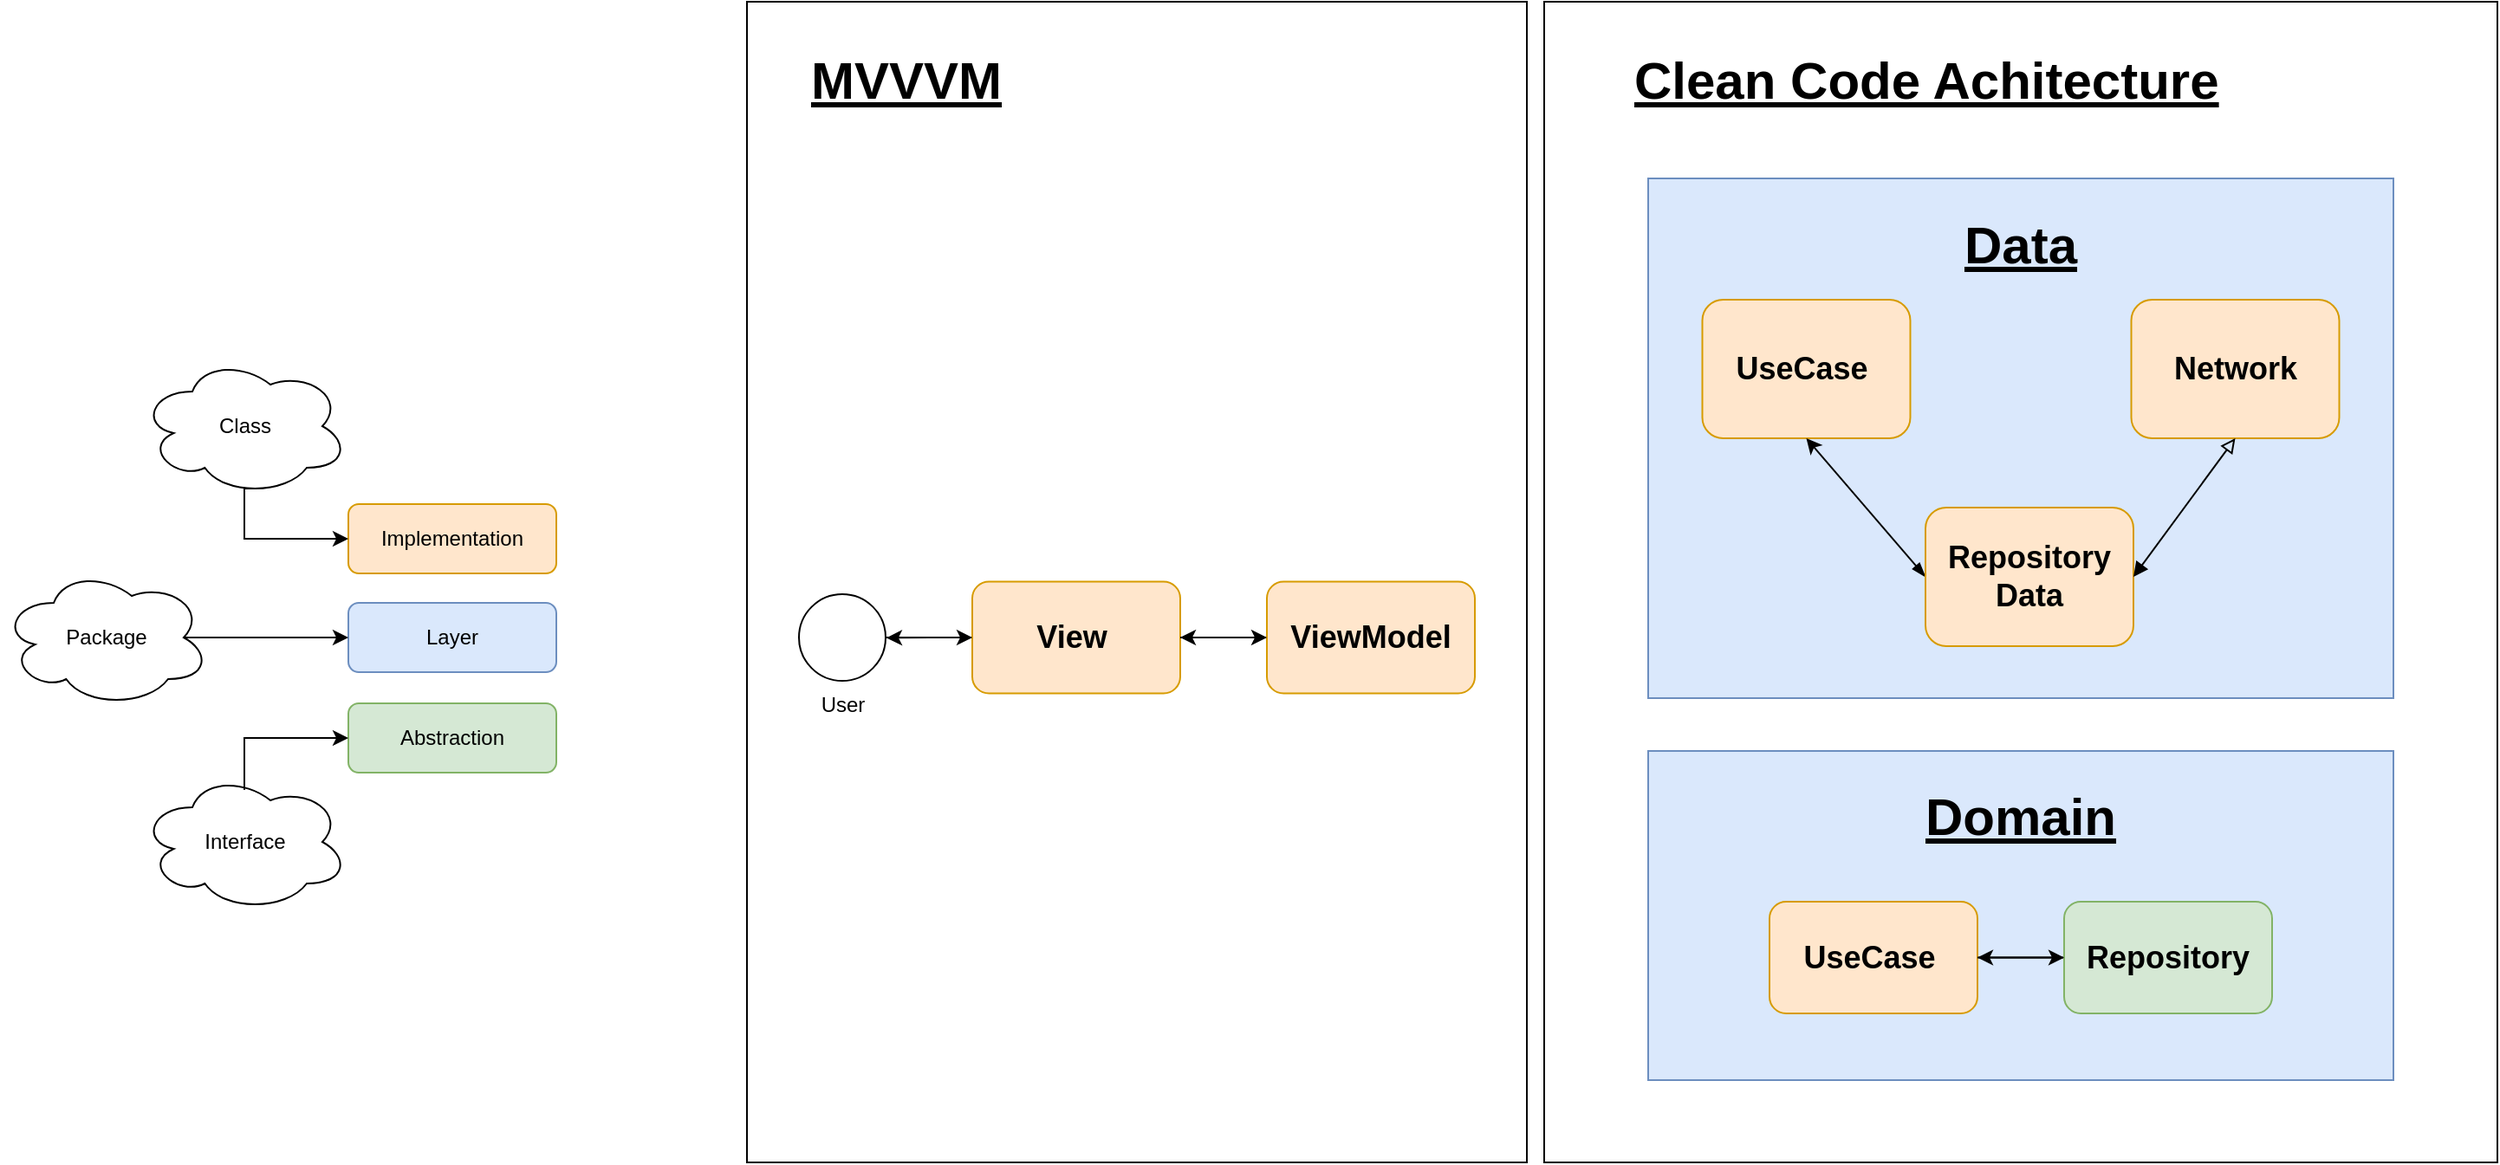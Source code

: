 <mxfile version="16.5.6" type="github">
  <diagram name="Page-1" id="2a216829-ef6e-dabb-86c1-c78162f3ba2b">
    <mxGraphModel dx="2926" dy="1042" grid="1" gridSize="10" guides="1" tooltips="1" connect="1" arrows="1" fold="1" page="1" pageScale="1" pageWidth="850" pageHeight="1100" background="none" math="0" shadow="0">
      <root>
        <mxCell id="0" />
        <mxCell id="1" parent="0" />
        <mxCell id="JXV3cBEJmrFiYTBz7ml--83" value="" style="rounded=0;whiteSpace=wrap;html=1;fontSize=30;" vertex="1" parent="1">
          <mxGeometry x="390" y="220" width="450" height="670" as="geometry" />
        </mxCell>
        <mxCell id="JXV3cBEJmrFiYTBz7ml--81" value="" style="rounded=0;whiteSpace=wrap;html=1;fontSize=30;" vertex="1" parent="1">
          <mxGeometry x="850" y="220" width="550" height="670" as="geometry" />
        </mxCell>
        <mxCell id="JXV3cBEJmrFiYTBz7ml--18" value="" style="ellipse;shape=cloud;whiteSpace=wrap;html=1;" vertex="1" parent="1">
          <mxGeometry x="40" y="665" width="120" height="80" as="geometry" />
        </mxCell>
        <mxCell id="JXV3cBEJmrFiYTBz7ml--2" value="Implementation" style="shape=ext;rounded=1;html=1;whiteSpace=wrap;fillColor=#ffe6cc;strokeColor=#d79b00;" vertex="1" parent="1">
          <mxGeometry x="160" y="510" width="120" height="40" as="geometry" />
        </mxCell>
        <mxCell id="JXV3cBEJmrFiYTBz7ml--3" value="Abstraction" style="shape=ext;rounded=1;html=1;whiteSpace=wrap;fillColor=#d5e8d4;strokeColor=#82b366;" vertex="1" parent="1">
          <mxGeometry x="160" y="625" width="120" height="40" as="geometry" />
        </mxCell>
        <mxCell id="JXV3cBEJmrFiYTBz7ml--9" value="" style="edgeStyle=orthogonalEdgeStyle;rounded=0;orthogonalLoop=1;jettySize=auto;html=1;entryX=0;entryY=0.5;entryDx=0;entryDy=0;exitX=0.55;exitY=0.95;exitDx=0;exitDy=0;exitPerimeter=0;" edge="1" parent="1" source="JXV3cBEJmrFiYTBz7ml--17" target="JXV3cBEJmrFiYTBz7ml--2">
          <mxGeometry relative="1" as="geometry">
            <mxPoint x="245" y="460" as="sourcePoint" />
            <mxPoint x="170" y="550" as="targetPoint" />
            <Array as="points">
              <mxPoint x="100" y="501" />
              <mxPoint x="100" y="530" />
              <mxPoint x="160" y="530" />
            </Array>
          </mxGeometry>
        </mxCell>
        <mxCell id="JXV3cBEJmrFiYTBz7ml--5" value="Interface" style="text;html=1;align=center;verticalAlign=middle;resizable=0;points=[];autosize=1;strokeColor=none;fillColor=none;" vertex="1" parent="1">
          <mxGeometry x="70" y="695" width="60" height="20" as="geometry" />
        </mxCell>
        <mxCell id="JXV3cBEJmrFiYTBz7ml--11" value="" style="edgeStyle=orthogonalEdgeStyle;rounded=0;orthogonalLoop=1;jettySize=auto;html=1;entryX=0;entryY=0.5;entryDx=0;entryDy=0;exitX=0.5;exitY=0.125;exitDx=0;exitDy=0;exitPerimeter=0;" edge="1" parent="1" source="JXV3cBEJmrFiYTBz7ml--18" target="JXV3cBEJmrFiYTBz7ml--3">
          <mxGeometry relative="1" as="geometry">
            <mxPoint x="128" y="624" as="sourcePoint" />
            <mxPoint x="168" y="624" as="targetPoint" />
            <Array as="points" />
          </mxGeometry>
        </mxCell>
        <mxCell id="JXV3cBEJmrFiYTBz7ml--17" value="" style="ellipse;shape=cloud;whiteSpace=wrap;html=1;" vertex="1" parent="1">
          <mxGeometry x="40" y="425" width="120" height="80" as="geometry" />
        </mxCell>
        <mxCell id="JXV3cBEJmrFiYTBz7ml--14" value="Class" style="text;html=1;align=center;verticalAlign=middle;resizable=0;points=[];autosize=1;strokeColor=none;fillColor=none;" vertex="1" parent="1">
          <mxGeometry x="75" y="455" width="50" height="20" as="geometry" />
        </mxCell>
        <mxCell id="JXV3cBEJmrFiYTBz7ml--23" value="" style="ellipse;shape=cloud;whiteSpace=wrap;html=1;" vertex="1" parent="1">
          <mxGeometry x="-40" y="547" width="120" height="80" as="geometry" />
        </mxCell>
        <mxCell id="JXV3cBEJmrFiYTBz7ml--24" value="Layer" style="shape=ext;rounded=1;html=1;whiteSpace=wrap;fillColor=#dae8fc;strokeColor=#6c8ebf;" vertex="1" parent="1">
          <mxGeometry x="160" y="567" width="120" height="40" as="geometry" />
        </mxCell>
        <mxCell id="JXV3cBEJmrFiYTBz7ml--25" value="Package" style="text;html=1;align=center;verticalAlign=middle;resizable=0;points=[];autosize=1;strokeColor=none;fillColor=none;" vertex="1" parent="1">
          <mxGeometry x="-10" y="577" width="60" height="20" as="geometry" />
        </mxCell>
        <mxCell id="JXV3cBEJmrFiYTBz7ml--26" value="" style="edgeStyle=orthogonalEdgeStyle;rounded=0;orthogonalLoop=1;jettySize=auto;html=1;entryX=0;entryY=0.5;entryDx=0;entryDy=0;exitX=0.875;exitY=0.5;exitDx=0;exitDy=0;exitPerimeter=0;" edge="1" parent="1" source="JXV3cBEJmrFiYTBz7ml--23" target="JXV3cBEJmrFiYTBz7ml--24">
          <mxGeometry relative="1" as="geometry">
            <mxPoint x="128" y="566" as="sourcePoint" />
            <mxPoint x="168" y="566" as="targetPoint" />
            <Array as="points" />
          </mxGeometry>
        </mxCell>
        <mxCell id="7a84cebc1def654-1" value="User" style="shape=mxgraph.bpmn.shape;html=1;verticalLabelPosition=bottom;labelBackgroundColor=#ffffff;verticalAlign=top;perimeter=ellipsePerimeter;outline=standard;symbol=general;direction=west;" parent="1" vertex="1">
          <mxGeometry x="420" y="562" width="50" height="50" as="geometry" />
        </mxCell>
        <mxCell id="JXV3cBEJmrFiYTBz7ml--20" style="edgeStyle=orthogonalEdgeStyle;rounded=0;orthogonalLoop=1;jettySize=auto;html=1;exitX=0;exitY=0.5;exitDx=0;exitDy=0;" edge="1" parent="1" source="7a84cebc1def654-2">
          <mxGeometry relative="1" as="geometry">
            <mxPoint x="470.5" y="587.25" as="targetPoint" />
          </mxGeometry>
        </mxCell>
        <mxCell id="7a84cebc1def654-2" value="&lt;font style=&quot;font-size: 18px&quot;&gt;&lt;b&gt;View&amp;nbsp;&lt;/b&gt;&lt;/font&gt;" style="shape=ext;rounded=1;html=1;whiteSpace=wrap;fillColor=#ffe6cc;strokeColor=#d79b00;" parent="1" vertex="1">
          <mxGeometry x="520" y="554.75" width="120" height="64.5" as="geometry" />
        </mxCell>
        <mxCell id="JXV3cBEJmrFiYTBz7ml--19" style="edgeStyle=orthogonalEdgeStyle;rounded=0;orthogonalLoop=1;jettySize=auto;html=1;exitX=0;exitY=0.5;exitDx=0;exitDy=0;entryX=1;entryY=0.5;entryDx=0;entryDy=0;" edge="1" parent="1" source="7a84cebc1def654-3" target="7a84cebc1def654-2">
          <mxGeometry relative="1" as="geometry" />
        </mxCell>
        <mxCell id="7a84cebc1def654-3" value="&lt;font style=&quot;font-size: 18px&quot;&gt;&lt;b&gt;ViewModel&lt;/b&gt;&lt;/font&gt;" style="shape=ext;rounded=1;html=1;whiteSpace=wrap;fillColor=#ffe6cc;strokeColor=#d79b00;" parent="1" vertex="1">
          <mxGeometry x="690" y="554.75" width="120" height="64.5" as="geometry" />
        </mxCell>
        <mxCell id="7a84cebc1def654-36" style="edgeStyle=orthogonalEdgeStyle;rounded=0;html=1;jettySize=auto;orthogonalLoop=1;" parent="1" source="7a84cebc1def654-1" target="7a84cebc1def654-2" edge="1">
          <mxGeometry relative="1" as="geometry" />
        </mxCell>
        <mxCell id="7a84cebc1def654-39" style="edgeStyle=orthogonalEdgeStyle;rounded=0;html=1;jettySize=auto;orthogonalLoop=1;" parent="1" source="7a84cebc1def654-2" target="7a84cebc1def654-3" edge="1">
          <mxGeometry relative="1" as="geometry" />
        </mxCell>
        <mxCell id="JXV3cBEJmrFiYTBz7ml--39" value="" style="rounded=0;whiteSpace=wrap;html=1;fillColor=#dae8fc;strokeColor=#6c8ebf;" vertex="1" parent="1">
          <mxGeometry x="910" y="652.5" width="430" height="190" as="geometry" />
        </mxCell>
        <mxCell id="JXV3cBEJmrFiYTBz7ml--42" value="&lt;font&gt;&lt;b&gt;&lt;font style=&quot;font-size: 18px&quot;&gt;UseCase&lt;/font&gt;&lt;span style=&quot;font-size: 16px&quot;&gt;&amp;nbsp;&lt;/span&gt;&lt;/b&gt;&lt;/font&gt;" style="shape=ext;rounded=1;html=1;whiteSpace=wrap;fillColor=#ffe6cc;strokeColor=#d79b00;" vertex="1" parent="1">
          <mxGeometry x="980" y="739.5" width="120" height="64.5" as="geometry" />
        </mxCell>
        <mxCell id="JXV3cBEJmrFiYTBz7ml--43" style="edgeStyle=orthogonalEdgeStyle;rounded=0;orthogonalLoop=1;jettySize=auto;html=1;exitX=0;exitY=0.5;exitDx=0;exitDy=0;entryX=1;entryY=0.5;entryDx=0;entryDy=0;" edge="1" parent="1" source="JXV3cBEJmrFiYTBz7ml--44" target="JXV3cBEJmrFiYTBz7ml--42">
          <mxGeometry relative="1" as="geometry" />
        </mxCell>
        <mxCell id="JXV3cBEJmrFiYTBz7ml--44" value="&lt;font style=&quot;font-size: 18px&quot;&gt;&lt;b&gt;Repository&lt;/b&gt;&lt;/font&gt;" style="shape=ext;rounded=1;html=1;whiteSpace=wrap;fillColor=#d5e8d4;strokeColor=#82b366;" vertex="1" parent="1">
          <mxGeometry x="1150" y="739.5" width="120" height="64.5" as="geometry" />
        </mxCell>
        <mxCell id="JXV3cBEJmrFiYTBz7ml--46" style="edgeStyle=orthogonalEdgeStyle;rounded=0;html=1;jettySize=auto;orthogonalLoop=1;" edge="1" parent="1" source="JXV3cBEJmrFiYTBz7ml--42" target="JXV3cBEJmrFiYTBz7ml--44">
          <mxGeometry relative="1" as="geometry" />
        </mxCell>
        <mxCell id="JXV3cBEJmrFiYTBz7ml--65" value="" style="rounded=0;whiteSpace=wrap;html=1;fillColor=#dae8fc;strokeColor=#6c8ebf;" vertex="1" parent="1">
          <mxGeometry x="910" y="322" width="430" height="300" as="geometry" />
        </mxCell>
        <mxCell id="JXV3cBEJmrFiYTBz7ml--66" value="&lt;font&gt;&lt;b&gt;&lt;font style=&quot;font-size: 18px&quot;&gt;UseCase&lt;/font&gt;&lt;span style=&quot;font-size: 16px&quot;&gt;&amp;nbsp;&lt;/span&gt;&lt;/b&gt;&lt;/font&gt;" style="shape=ext;rounded=1;html=1;whiteSpace=wrap;fillColor=#ffe6cc;strokeColor=#d79b00;" vertex="1" parent="1">
          <mxGeometry x="941.25" y="392" width="120" height="80" as="geometry" />
        </mxCell>
        <mxCell id="JXV3cBEJmrFiYTBz7ml--67" style="rounded=0;orthogonalLoop=1;jettySize=auto;html=1;exitX=0;exitY=0.5;exitDx=0;exitDy=0;entryX=0.5;entryY=1;entryDx=0;entryDy=0;startArrow=blockThin;startFill=1;" edge="1" parent="1" source="JXV3cBEJmrFiYTBz7ml--68" target="JXV3cBEJmrFiYTBz7ml--66">
          <mxGeometry relative="1" as="geometry" />
        </mxCell>
        <mxCell id="JXV3cBEJmrFiYTBz7ml--68" value="&lt;font style=&quot;font-size: 18px&quot;&gt;&lt;b&gt;Repository&lt;br&gt;Data&lt;br&gt;&lt;/b&gt;&lt;/font&gt;" style="shape=ext;rounded=1;html=1;whiteSpace=wrap;fillColor=#ffe6cc;strokeColor=#d79b00;" vertex="1" parent="1">
          <mxGeometry x="1070" y="512" width="120" height="80" as="geometry" />
        </mxCell>
        <mxCell id="JXV3cBEJmrFiYTBz7ml--71" value="&lt;span style=&quot;font-size: 18px&quot;&gt;&lt;b&gt;Network&lt;/b&gt;&lt;/span&gt;" style="shape=ext;rounded=1;html=1;whiteSpace=wrap;fillColor=#ffe6cc;strokeColor=#d79b00;" vertex="1" parent="1">
          <mxGeometry x="1188.75" y="392" width="120" height="80" as="geometry" />
        </mxCell>
        <mxCell id="JXV3cBEJmrFiYTBz7ml--76" style="rounded=0;orthogonalLoop=1;jettySize=auto;html=1;entryX=0.5;entryY=1;entryDx=0;entryDy=0;exitX=1;exitY=0.5;exitDx=0;exitDy=0;endArrow=block;endFill=0;startArrow=block;" edge="1" parent="1" source="JXV3cBEJmrFiYTBz7ml--68" target="JXV3cBEJmrFiYTBz7ml--71">
          <mxGeometry relative="1" as="geometry">
            <mxPoint x="1180" y="552" as="sourcePoint" />
            <mxPoint x="1015" y="412.0" as="targetPoint" />
          </mxGeometry>
        </mxCell>
        <mxCell id="JXV3cBEJmrFiYTBz7ml--78" value="&lt;font size=&quot;1&quot;&gt;&lt;b&gt;&lt;u style=&quot;font-size: 30px&quot;&gt;Data&lt;/u&gt;&lt;/b&gt;&lt;/font&gt;" style="text;html=1;strokeColor=none;fillColor=none;align=center;verticalAlign=middle;whiteSpace=wrap;rounded=0;fontSize=18;" vertex="1" parent="1">
          <mxGeometry x="1095" y="344.5" width="60" height="30" as="geometry" />
        </mxCell>
        <mxCell id="JXV3cBEJmrFiYTBz7ml--80" value="&lt;font size=&quot;1&quot;&gt;&lt;b&gt;&lt;u style=&quot;font-size: 30px&quot;&gt;Domain&lt;/u&gt;&lt;/b&gt;&lt;/font&gt;" style="text;html=1;strokeColor=none;fillColor=none;align=center;verticalAlign=middle;whiteSpace=wrap;rounded=0;fontSize=18;" vertex="1" parent="1">
          <mxGeometry x="1095" y="674.5" width="60" height="30" as="geometry" />
        </mxCell>
        <mxCell id="JXV3cBEJmrFiYTBz7ml--82" value="&lt;font size=&quot;1&quot;&gt;&lt;b&gt;&lt;u style=&quot;font-size: 30px&quot;&gt;Clean Code Achitecture&lt;/u&gt;&lt;/b&gt;&lt;/font&gt;" style="text;html=1;strokeColor=none;fillColor=none;align=left;verticalAlign=middle;whiteSpace=wrap;rounded=0;fontSize=18;" vertex="1" parent="1">
          <mxGeometry x="900" y="250" width="370" height="30" as="geometry" />
        </mxCell>
        <mxCell id="JXV3cBEJmrFiYTBz7ml--84" value="&lt;font size=&quot;1&quot;&gt;&lt;b&gt;&lt;u style=&quot;font-size: 30px&quot;&gt;MVVVM&lt;/u&gt;&lt;/b&gt;&lt;/font&gt;" style="text;html=1;strokeColor=none;fillColor=none;align=left;verticalAlign=middle;whiteSpace=wrap;rounded=0;fontSize=18;" vertex="1" parent="1">
          <mxGeometry x="425" y="250" width="370" height="30" as="geometry" />
        </mxCell>
      </root>
    </mxGraphModel>
  </diagram>
</mxfile>
